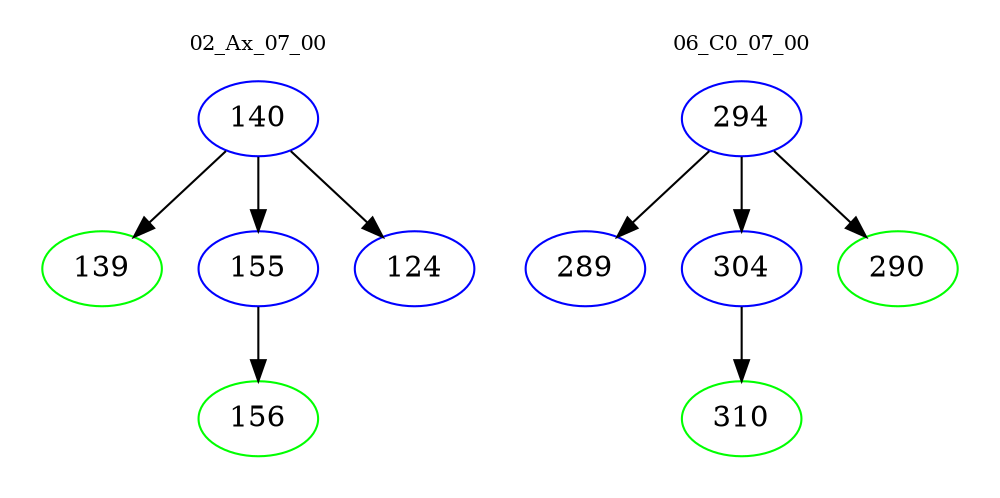 digraph{
subgraph cluster_0 {
color = white
label = "02_Ax_07_00";
fontsize=10;
T0_140 [label="140", color="blue"]
T0_140 -> T0_139 [color="black"]
T0_139 [label="139", color="green"]
T0_140 -> T0_155 [color="black"]
T0_155 [label="155", color="blue"]
T0_155 -> T0_156 [color="black"]
T0_156 [label="156", color="green"]
T0_140 -> T0_124 [color="black"]
T0_124 [label="124", color="blue"]
}
subgraph cluster_1 {
color = white
label = "06_C0_07_00";
fontsize=10;
T1_294 [label="294", color="blue"]
T1_294 -> T1_289 [color="black"]
T1_289 [label="289", color="blue"]
T1_294 -> T1_304 [color="black"]
T1_304 [label="304", color="blue"]
T1_304 -> T1_310 [color="black"]
T1_310 [label="310", color="green"]
T1_294 -> T1_290 [color="black"]
T1_290 [label="290", color="green"]
}
}
